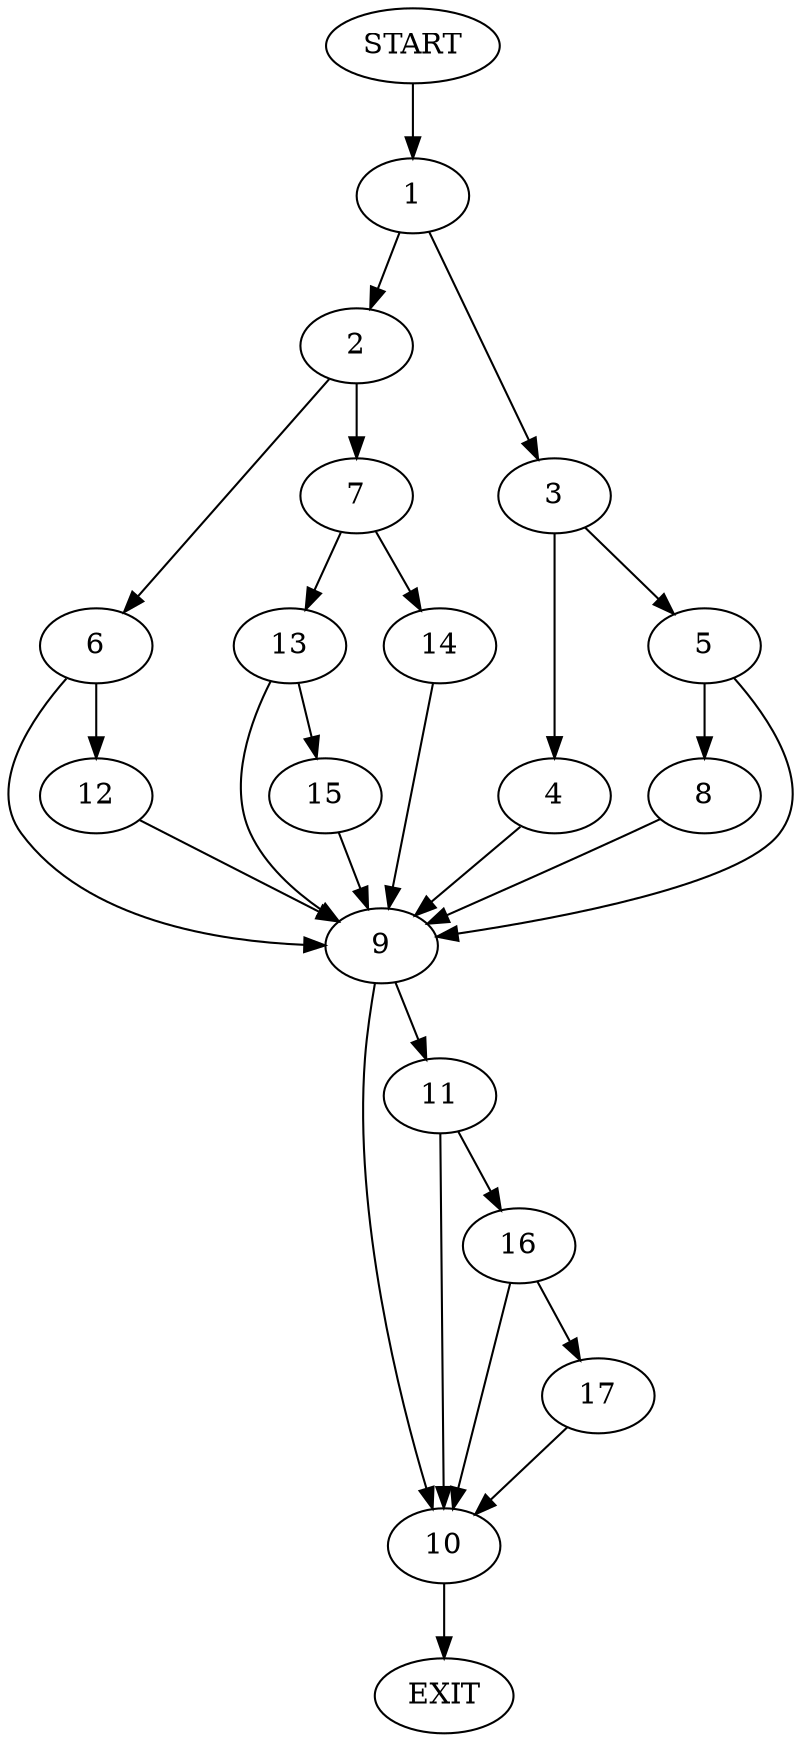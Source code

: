 digraph {
0 [label="START"]
18 [label="EXIT"]
0 -> 1
1 -> 2
1 -> 3
3 -> 4
3 -> 5
2 -> 6
2 -> 7
5 -> 8
5 -> 9
4 -> 9
9 -> 10
9 -> 11
8 -> 9
6 -> 12
6 -> 9
7 -> 13
7 -> 14
13 -> 15
13 -> 9
14 -> 9
15 -> 9
12 -> 9
10 -> 18
11 -> 10
11 -> 16
16 -> 10
16 -> 17
17 -> 10
}
